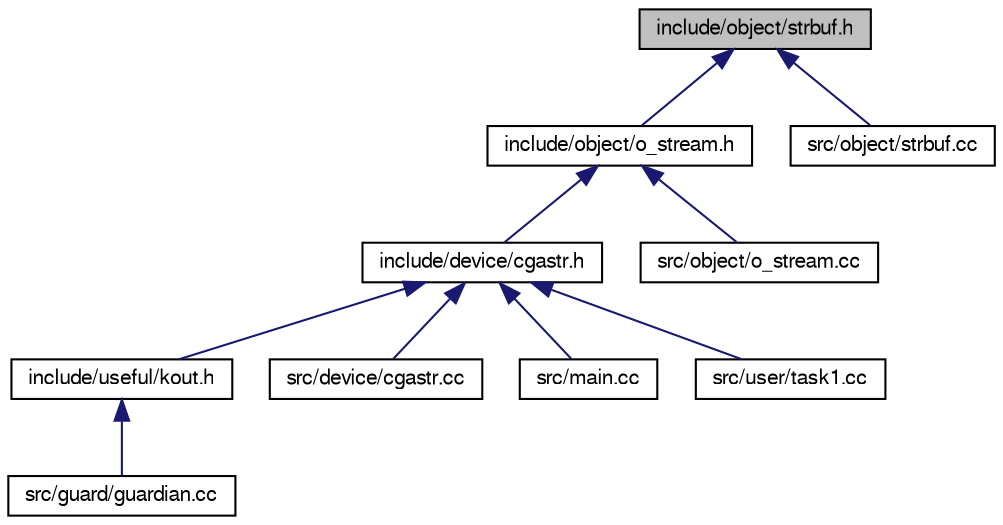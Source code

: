 digraph "include/object/strbuf.h"
{
  bgcolor="transparent";
  edge [fontname="FreeSans",fontsize="10",labelfontname="FreeSans",labelfontsize="10"];
  node [fontname="FreeSans",fontsize="10",shape=record];
  Node1 [label="include/object/strbuf.h",height=0.2,width=0.4,color="black", fillcolor="grey75", style="filled" fontcolor="black"];
  Node1 -> Node2 [dir="back",color="midnightblue",fontsize="10",style="solid",fontname="FreeSans"];
  Node2 [label="include/object/o_stream.h",height=0.2,width=0.4,color="black",URL="$o__stream_8h.html"];
  Node2 -> Node3 [dir="back",color="midnightblue",fontsize="10",style="solid",fontname="FreeSans"];
  Node3 [label="include/device/cgastr.h",height=0.2,width=0.4,color="black",URL="$cgastr_8h.html"];
  Node3 -> Node4 [dir="back",color="midnightblue",fontsize="10",style="solid",fontname="FreeSans"];
  Node4 [label="include/useful/kout.h",height=0.2,width=0.4,color="black",URL="$kout_8h.html",tooltip="alles notwendige zum nutzen der in main.cc deklarierten globalen Variable kout"];
  Node4 -> Node5 [dir="back",color="midnightblue",fontsize="10",style="solid",fontname="FreeSans"];
  Node5 [label="src/guard/guardian.cc",height=0.2,width=0.4,color="black",URL="$guardian_8cc.html"];
  Node3 -> Node6 [dir="back",color="midnightblue",fontsize="10",style="solid",fontname="FreeSans"];
  Node6 [label="src/device/cgastr.cc",height=0.2,width=0.4,color="black",URL="$cgastr_8cc.html"];
  Node3 -> Node7 [dir="back",color="midnightblue",fontsize="10",style="solid",fontname="FreeSans"];
  Node7 [label="src/main.cc",height=0.2,width=0.4,color="black",URL="$main_8cc.html",tooltip="Grunddatei von OOStuBS."];
  Node3 -> Node8 [dir="back",color="midnightblue",fontsize="10",style="solid",fontname="FreeSans"];
  Node8 [label="src/user/task1.cc",height=0.2,width=0.4,color="black",URL="$task1_8cc.html"];
  Node2 -> Node9 [dir="back",color="midnightblue",fontsize="10",style="solid",fontname="FreeSans"];
  Node9 [label="src/object/o_stream.cc",height=0.2,width=0.4,color="black",URL="$o__stream_8cc.html"];
  Node1 -> Node10 [dir="back",color="midnightblue",fontsize="10",style="solid",fontname="FreeSans"];
  Node10 [label="src/object/strbuf.cc",height=0.2,width=0.4,color="black",URL="$strbuf_8cc.html"];
}
